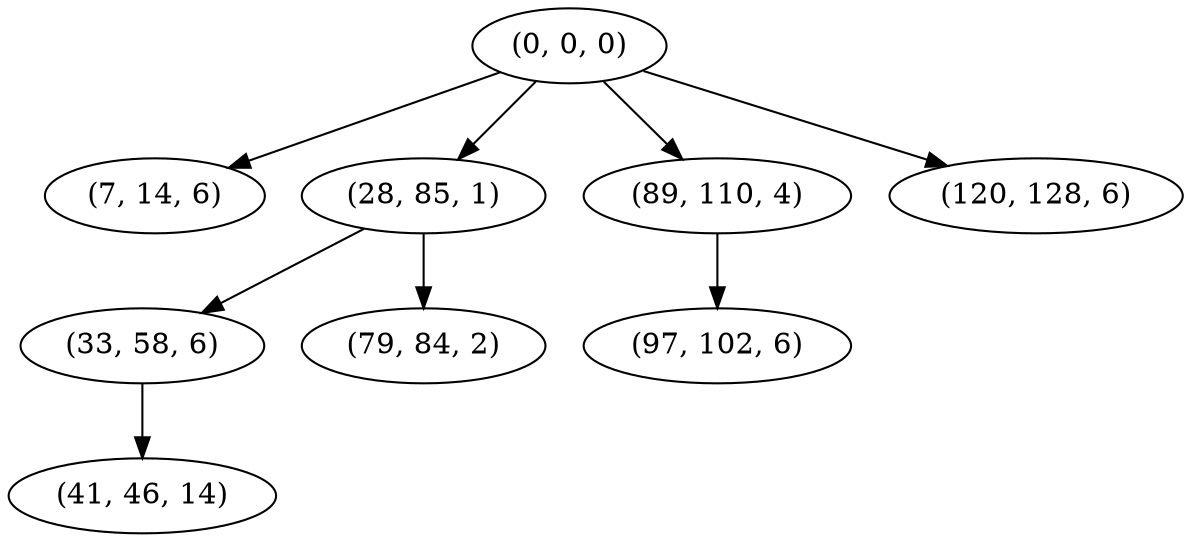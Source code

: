 digraph tree {
    "(0, 0, 0)";
    "(7, 14, 6)";
    "(28, 85, 1)";
    "(33, 58, 6)";
    "(41, 46, 14)";
    "(79, 84, 2)";
    "(89, 110, 4)";
    "(97, 102, 6)";
    "(120, 128, 6)";
    "(0, 0, 0)" -> "(7, 14, 6)";
    "(0, 0, 0)" -> "(28, 85, 1)";
    "(0, 0, 0)" -> "(89, 110, 4)";
    "(0, 0, 0)" -> "(120, 128, 6)";
    "(28, 85, 1)" -> "(33, 58, 6)";
    "(28, 85, 1)" -> "(79, 84, 2)";
    "(33, 58, 6)" -> "(41, 46, 14)";
    "(89, 110, 4)" -> "(97, 102, 6)";
}
